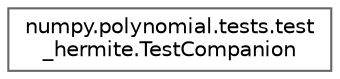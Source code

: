 digraph "Graphical Class Hierarchy"
{
 // LATEX_PDF_SIZE
  bgcolor="transparent";
  edge [fontname=Helvetica,fontsize=10,labelfontname=Helvetica,labelfontsize=10];
  node [fontname=Helvetica,fontsize=10,shape=box,height=0.2,width=0.4];
  rankdir="LR";
  Node0 [id="Node000000",label="numpy.polynomial.tests.test\l_hermite.TestCompanion",height=0.2,width=0.4,color="grey40", fillcolor="white", style="filled",URL="$d6/d31/classnumpy_1_1polynomial_1_1tests_1_1test__hermite_1_1TestCompanion.html",tooltip=" "];
}
